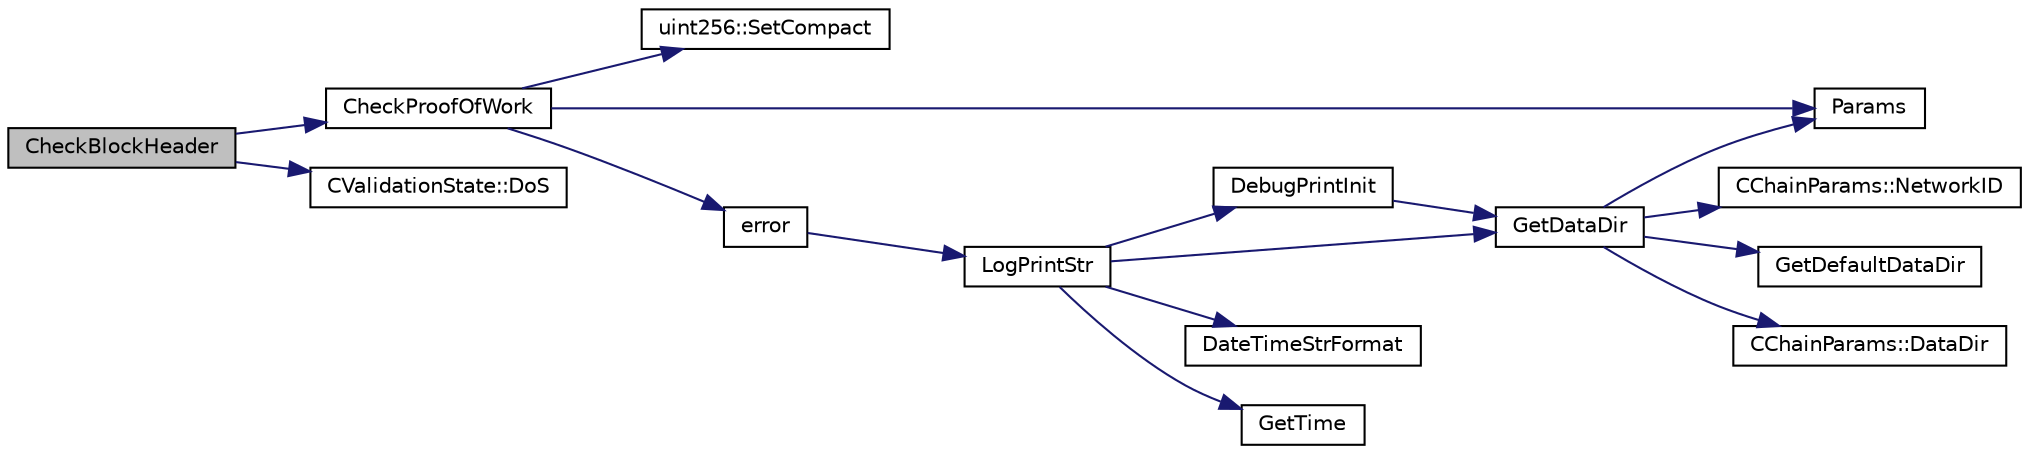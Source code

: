 digraph "CheckBlockHeader"
{
  edge [fontname="Helvetica",fontsize="10",labelfontname="Helvetica",labelfontsize="10"];
  node [fontname="Helvetica",fontsize="10",shape=record];
  rankdir="LR";
  Node1536 [label="CheckBlockHeader",height=0.2,width=0.4,color="black", fillcolor="grey75", style="filled", fontcolor="black"];
  Node1536 -> Node1537 [color="midnightblue",fontsize="10",style="solid",fontname="Helvetica"];
  Node1537 [label="CheckProofOfWork",height=0.2,width=0.4,color="black", fillcolor="white", style="filled",URL="$d1/d08/proofs_8cpp.html#a20a76dbc6ac5b8a6e0aaef85522b1069",tooltip="Check whether a block hash satisfies the proof-of-work requirement specified by nBits. "];
  Node1537 -> Node1538 [color="midnightblue",fontsize="10",style="solid",fontname="Helvetica"];
  Node1538 [label="uint256::SetCompact",height=0.2,width=0.4,color="black", fillcolor="white", style="filled",URL="$d2/d86/classuint256.html#a54bc91c8535c43f881bba1fdb11ca7fa",tooltip="The \"compact\" format is a representation of a whole number N using an unsigned 32bit number similar t..."];
  Node1537 -> Node1539 [color="midnightblue",fontsize="10",style="solid",fontname="Helvetica"];
  Node1539 [label="Params",height=0.2,width=0.4,color="black", fillcolor="white", style="filled",URL="$df/dbf/chainparams_8cpp.html#ace5c5b706d71a324a417dd2db394fd4a",tooltip="Return the currently selected parameters. "];
  Node1537 -> Node1540 [color="midnightblue",fontsize="10",style="solid",fontname="Helvetica"];
  Node1540 [label="error",height=0.2,width=0.4,color="black", fillcolor="white", style="filled",URL="$d8/d3c/util_8h.html#af8985880cf4ef26df0a5aa2ffcb76662"];
  Node1540 -> Node1541 [color="midnightblue",fontsize="10",style="solid",fontname="Helvetica"];
  Node1541 [label="LogPrintStr",height=0.2,width=0.4,color="black", fillcolor="white", style="filled",URL="$d8/d3c/util_8h.html#afd4c3002b2797c0560adddb6af3ca1da"];
  Node1541 -> Node1542 [color="midnightblue",fontsize="10",style="solid",fontname="Helvetica"];
  Node1542 [label="DebugPrintInit",height=0.2,width=0.4,color="black", fillcolor="white", style="filled",URL="$df/d2d/util_8cpp.html#a751ff5f21d880737811136b5e0bcea12"];
  Node1542 -> Node1543 [color="midnightblue",fontsize="10",style="solid",fontname="Helvetica"];
  Node1543 [label="GetDataDir",height=0.2,width=0.4,color="black", fillcolor="white", style="filled",URL="$df/d2d/util_8cpp.html#ab83866a054745d4b30a3948a1b44beba"];
  Node1543 -> Node1539 [color="midnightblue",fontsize="10",style="solid",fontname="Helvetica"];
  Node1543 -> Node1544 [color="midnightblue",fontsize="10",style="solid",fontname="Helvetica"];
  Node1544 [label="CChainParams::NetworkID",height=0.2,width=0.4,color="black", fillcolor="white", style="filled",URL="$d1/d4f/class_c_chain_params.html#a90dc493ec0c0325c98c3ac06eb99862b"];
  Node1543 -> Node1545 [color="midnightblue",fontsize="10",style="solid",fontname="Helvetica"];
  Node1545 [label="GetDefaultDataDir",height=0.2,width=0.4,color="black", fillcolor="white", style="filled",URL="$df/d2d/util_8cpp.html#ab272995de020a3bcbf743be630e485c6"];
  Node1543 -> Node1546 [color="midnightblue",fontsize="10",style="solid",fontname="Helvetica"];
  Node1546 [label="CChainParams::DataDir",height=0.2,width=0.4,color="black", fillcolor="white", style="filled",URL="$d1/d4f/class_c_chain_params.html#a959488b5d8e6fe62857940b831d73a78"];
  Node1541 -> Node1543 [color="midnightblue",fontsize="10",style="solid",fontname="Helvetica"];
  Node1541 -> Node1547 [color="midnightblue",fontsize="10",style="solid",fontname="Helvetica"];
  Node1547 [label="DateTimeStrFormat",height=0.2,width=0.4,color="black", fillcolor="white", style="filled",URL="$df/d2d/util_8cpp.html#a749bc6776c8ec72d7c5e4dea56aee415"];
  Node1541 -> Node1548 [color="midnightblue",fontsize="10",style="solid",fontname="Helvetica"];
  Node1548 [label="GetTime",height=0.2,width=0.4,color="black", fillcolor="white", style="filled",URL="$df/d2d/util_8cpp.html#a46fac5fba8ba905b5f9acb364f5d8c6f"];
  Node1536 -> Node1549 [color="midnightblue",fontsize="10",style="solid",fontname="Helvetica"];
  Node1549 [label="CValidationState::DoS",height=0.2,width=0.4,color="black", fillcolor="white", style="filled",URL="$d5/df6/class_c_validation_state.html#a3c6786d00da8d1c5df25b4c3876409e8"];
}
